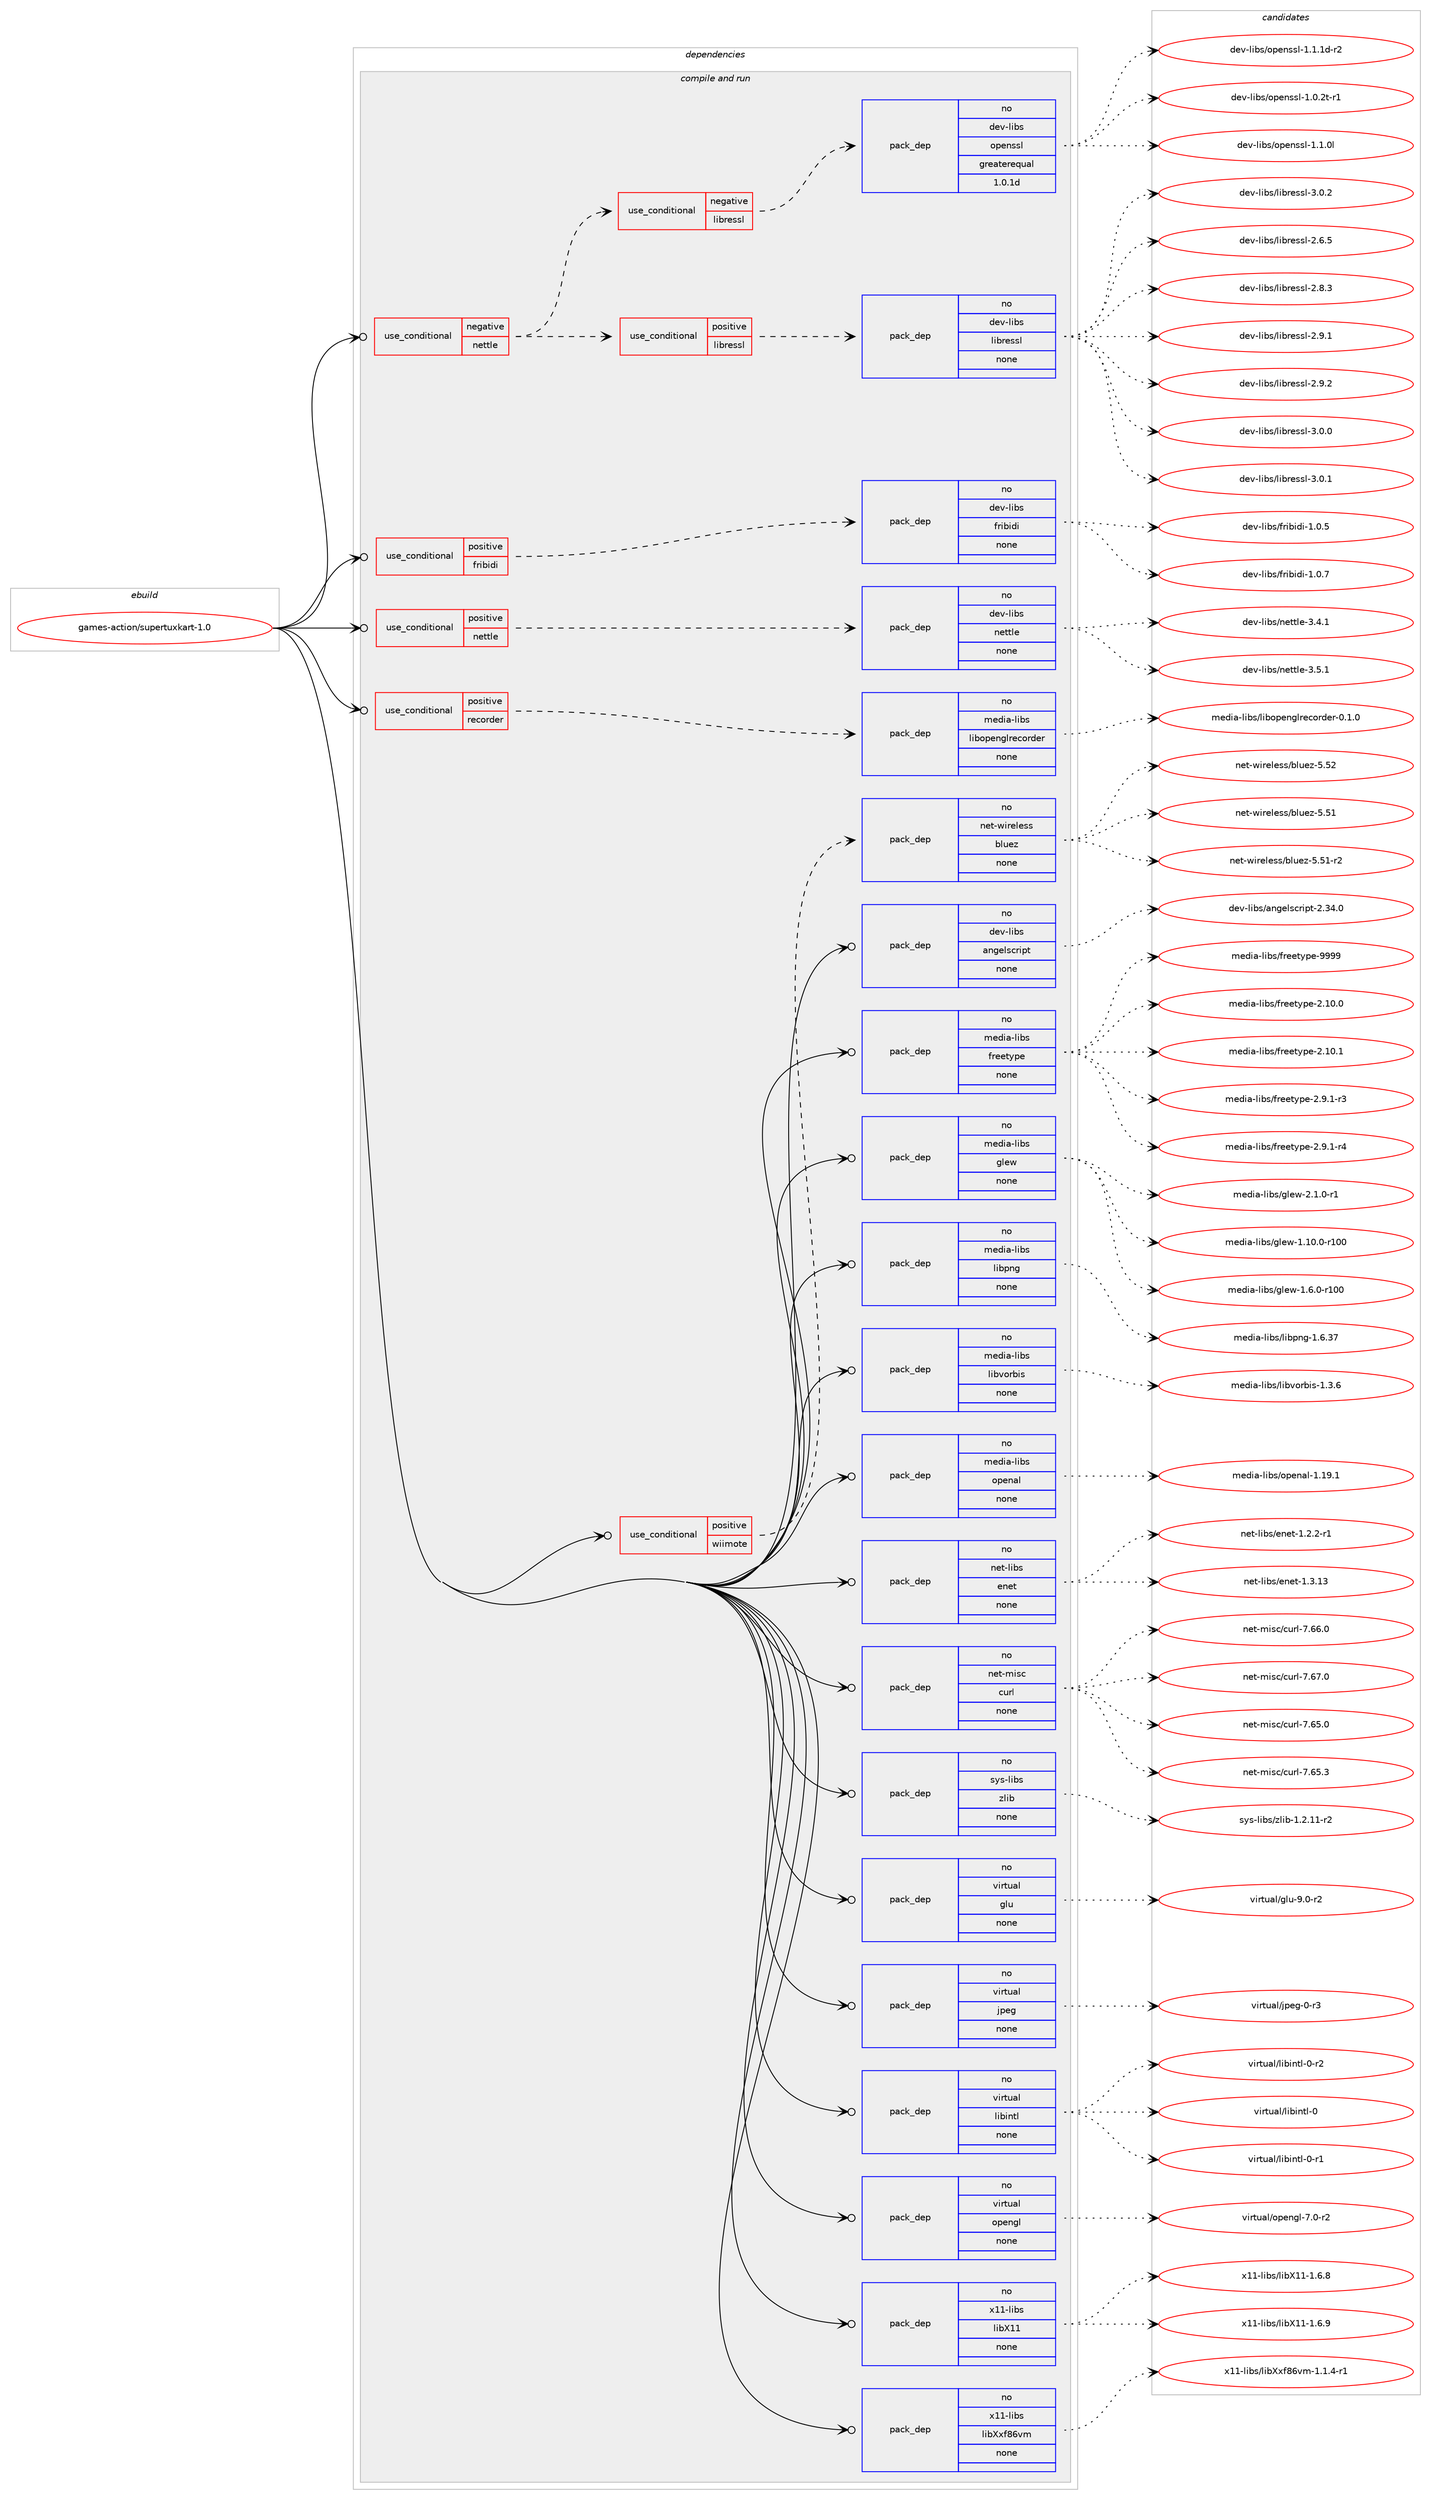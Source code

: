 digraph prolog {

# *************
# Graph options
# *************

newrank=true;
concentrate=true;
compound=true;
graph [rankdir=LR,fontname=Helvetica,fontsize=10,ranksep=1.5];#, ranksep=2.5, nodesep=0.2];
edge  [arrowhead=vee];
node  [fontname=Helvetica,fontsize=10];

# **********
# The ebuild
# **********

subgraph cluster_leftcol {
color=gray;
rank=same;
label=<<i>ebuild</i>>;
id [label="games-action/supertuxkart-1.0", color=red, width=4, href="../games-action/supertuxkart-1.0.svg"];
}

# ****************
# The dependencies
# ****************

subgraph cluster_midcol {
color=gray;
label=<<i>dependencies</i>>;
subgraph cluster_compile {
fillcolor="#eeeeee";
style=filled;
label=<<i>compile</i>>;
}
subgraph cluster_compileandrun {
fillcolor="#eeeeee";
style=filled;
label=<<i>compile and run</i>>;
subgraph cond184156 {
dependency736187 [label=<<TABLE BORDER="0" CELLBORDER="1" CELLSPACING="0" CELLPADDING="4"><TR><TD ROWSPAN="3" CELLPADDING="10">use_conditional</TD></TR><TR><TD>negative</TD></TR><TR><TD>nettle</TD></TR></TABLE>>, shape=none, color=red];
subgraph cond184157 {
dependency736188 [label=<<TABLE BORDER="0" CELLBORDER="1" CELLSPACING="0" CELLPADDING="4"><TR><TD ROWSPAN="3" CELLPADDING="10">use_conditional</TD></TR><TR><TD>positive</TD></TR><TR><TD>libressl</TD></TR></TABLE>>, shape=none, color=red];
subgraph pack539773 {
dependency736189 [label=<<TABLE BORDER="0" CELLBORDER="1" CELLSPACING="0" CELLPADDING="4" WIDTH="220"><TR><TD ROWSPAN="6" CELLPADDING="30">pack_dep</TD></TR><TR><TD WIDTH="110">no</TD></TR><TR><TD>dev-libs</TD></TR><TR><TD>libressl</TD></TR><TR><TD>none</TD></TR><TR><TD></TD></TR></TABLE>>, shape=none, color=blue];
}
dependency736188:e -> dependency736189:w [weight=20,style="dashed",arrowhead="vee"];
}
dependency736187:e -> dependency736188:w [weight=20,style="dashed",arrowhead="vee"];
subgraph cond184158 {
dependency736190 [label=<<TABLE BORDER="0" CELLBORDER="1" CELLSPACING="0" CELLPADDING="4"><TR><TD ROWSPAN="3" CELLPADDING="10">use_conditional</TD></TR><TR><TD>negative</TD></TR><TR><TD>libressl</TD></TR></TABLE>>, shape=none, color=red];
subgraph pack539774 {
dependency736191 [label=<<TABLE BORDER="0" CELLBORDER="1" CELLSPACING="0" CELLPADDING="4" WIDTH="220"><TR><TD ROWSPAN="6" CELLPADDING="30">pack_dep</TD></TR><TR><TD WIDTH="110">no</TD></TR><TR><TD>dev-libs</TD></TR><TR><TD>openssl</TD></TR><TR><TD>greaterequal</TD></TR><TR><TD>1.0.1d</TD></TR></TABLE>>, shape=none, color=blue];
}
dependency736190:e -> dependency736191:w [weight=20,style="dashed",arrowhead="vee"];
}
dependency736187:e -> dependency736190:w [weight=20,style="dashed",arrowhead="vee"];
}
id:e -> dependency736187:w [weight=20,style="solid",arrowhead="odotvee"];
subgraph cond184159 {
dependency736192 [label=<<TABLE BORDER="0" CELLBORDER="1" CELLSPACING="0" CELLPADDING="4"><TR><TD ROWSPAN="3" CELLPADDING="10">use_conditional</TD></TR><TR><TD>positive</TD></TR><TR><TD>fribidi</TD></TR></TABLE>>, shape=none, color=red];
subgraph pack539775 {
dependency736193 [label=<<TABLE BORDER="0" CELLBORDER="1" CELLSPACING="0" CELLPADDING="4" WIDTH="220"><TR><TD ROWSPAN="6" CELLPADDING="30">pack_dep</TD></TR><TR><TD WIDTH="110">no</TD></TR><TR><TD>dev-libs</TD></TR><TR><TD>fribidi</TD></TR><TR><TD>none</TD></TR><TR><TD></TD></TR></TABLE>>, shape=none, color=blue];
}
dependency736192:e -> dependency736193:w [weight=20,style="dashed",arrowhead="vee"];
}
id:e -> dependency736192:w [weight=20,style="solid",arrowhead="odotvee"];
subgraph cond184160 {
dependency736194 [label=<<TABLE BORDER="0" CELLBORDER="1" CELLSPACING="0" CELLPADDING="4"><TR><TD ROWSPAN="3" CELLPADDING="10">use_conditional</TD></TR><TR><TD>positive</TD></TR><TR><TD>nettle</TD></TR></TABLE>>, shape=none, color=red];
subgraph pack539776 {
dependency736195 [label=<<TABLE BORDER="0" CELLBORDER="1" CELLSPACING="0" CELLPADDING="4" WIDTH="220"><TR><TD ROWSPAN="6" CELLPADDING="30">pack_dep</TD></TR><TR><TD WIDTH="110">no</TD></TR><TR><TD>dev-libs</TD></TR><TR><TD>nettle</TD></TR><TR><TD>none</TD></TR><TR><TD></TD></TR></TABLE>>, shape=none, color=blue];
}
dependency736194:e -> dependency736195:w [weight=20,style="dashed",arrowhead="vee"];
}
id:e -> dependency736194:w [weight=20,style="solid",arrowhead="odotvee"];
subgraph cond184161 {
dependency736196 [label=<<TABLE BORDER="0" CELLBORDER="1" CELLSPACING="0" CELLPADDING="4"><TR><TD ROWSPAN="3" CELLPADDING="10">use_conditional</TD></TR><TR><TD>positive</TD></TR><TR><TD>recorder</TD></TR></TABLE>>, shape=none, color=red];
subgraph pack539777 {
dependency736197 [label=<<TABLE BORDER="0" CELLBORDER="1" CELLSPACING="0" CELLPADDING="4" WIDTH="220"><TR><TD ROWSPAN="6" CELLPADDING="30">pack_dep</TD></TR><TR><TD WIDTH="110">no</TD></TR><TR><TD>media-libs</TD></TR><TR><TD>libopenglrecorder</TD></TR><TR><TD>none</TD></TR><TR><TD></TD></TR></TABLE>>, shape=none, color=blue];
}
dependency736196:e -> dependency736197:w [weight=20,style="dashed",arrowhead="vee"];
}
id:e -> dependency736196:w [weight=20,style="solid",arrowhead="odotvee"];
subgraph cond184162 {
dependency736198 [label=<<TABLE BORDER="0" CELLBORDER="1" CELLSPACING="0" CELLPADDING="4"><TR><TD ROWSPAN="3" CELLPADDING="10">use_conditional</TD></TR><TR><TD>positive</TD></TR><TR><TD>wiimote</TD></TR></TABLE>>, shape=none, color=red];
subgraph pack539778 {
dependency736199 [label=<<TABLE BORDER="0" CELLBORDER="1" CELLSPACING="0" CELLPADDING="4" WIDTH="220"><TR><TD ROWSPAN="6" CELLPADDING="30">pack_dep</TD></TR><TR><TD WIDTH="110">no</TD></TR><TR><TD>net-wireless</TD></TR><TR><TD>bluez</TD></TR><TR><TD>none</TD></TR><TR><TD></TD></TR></TABLE>>, shape=none, color=blue];
}
dependency736198:e -> dependency736199:w [weight=20,style="dashed",arrowhead="vee"];
}
id:e -> dependency736198:w [weight=20,style="solid",arrowhead="odotvee"];
subgraph pack539779 {
dependency736200 [label=<<TABLE BORDER="0" CELLBORDER="1" CELLSPACING="0" CELLPADDING="4" WIDTH="220"><TR><TD ROWSPAN="6" CELLPADDING="30">pack_dep</TD></TR><TR><TD WIDTH="110">no</TD></TR><TR><TD>dev-libs</TD></TR><TR><TD>angelscript</TD></TR><TR><TD>none</TD></TR><TR><TD></TD></TR></TABLE>>, shape=none, color=blue];
}
id:e -> dependency736200:w [weight=20,style="solid",arrowhead="odotvee"];
subgraph pack539780 {
dependency736201 [label=<<TABLE BORDER="0" CELLBORDER="1" CELLSPACING="0" CELLPADDING="4" WIDTH="220"><TR><TD ROWSPAN="6" CELLPADDING="30">pack_dep</TD></TR><TR><TD WIDTH="110">no</TD></TR><TR><TD>media-libs</TD></TR><TR><TD>freetype</TD></TR><TR><TD>none</TD></TR><TR><TD></TD></TR></TABLE>>, shape=none, color=blue];
}
id:e -> dependency736201:w [weight=20,style="solid",arrowhead="odotvee"];
subgraph pack539781 {
dependency736202 [label=<<TABLE BORDER="0" CELLBORDER="1" CELLSPACING="0" CELLPADDING="4" WIDTH="220"><TR><TD ROWSPAN="6" CELLPADDING="30">pack_dep</TD></TR><TR><TD WIDTH="110">no</TD></TR><TR><TD>media-libs</TD></TR><TR><TD>glew</TD></TR><TR><TD>none</TD></TR><TR><TD></TD></TR></TABLE>>, shape=none, color=blue];
}
id:e -> dependency736202:w [weight=20,style="solid",arrowhead="odotvee"];
subgraph pack539782 {
dependency736203 [label=<<TABLE BORDER="0" CELLBORDER="1" CELLSPACING="0" CELLPADDING="4" WIDTH="220"><TR><TD ROWSPAN="6" CELLPADDING="30">pack_dep</TD></TR><TR><TD WIDTH="110">no</TD></TR><TR><TD>media-libs</TD></TR><TR><TD>libpng</TD></TR><TR><TD>none</TD></TR><TR><TD></TD></TR></TABLE>>, shape=none, color=blue];
}
id:e -> dependency736203:w [weight=20,style="solid",arrowhead="odotvee"];
subgraph pack539783 {
dependency736204 [label=<<TABLE BORDER="0" CELLBORDER="1" CELLSPACING="0" CELLPADDING="4" WIDTH="220"><TR><TD ROWSPAN="6" CELLPADDING="30">pack_dep</TD></TR><TR><TD WIDTH="110">no</TD></TR><TR><TD>media-libs</TD></TR><TR><TD>libvorbis</TD></TR><TR><TD>none</TD></TR><TR><TD></TD></TR></TABLE>>, shape=none, color=blue];
}
id:e -> dependency736204:w [weight=20,style="solid",arrowhead="odotvee"];
subgraph pack539784 {
dependency736205 [label=<<TABLE BORDER="0" CELLBORDER="1" CELLSPACING="0" CELLPADDING="4" WIDTH="220"><TR><TD ROWSPAN="6" CELLPADDING="30">pack_dep</TD></TR><TR><TD WIDTH="110">no</TD></TR><TR><TD>media-libs</TD></TR><TR><TD>openal</TD></TR><TR><TD>none</TD></TR><TR><TD></TD></TR></TABLE>>, shape=none, color=blue];
}
id:e -> dependency736205:w [weight=20,style="solid",arrowhead="odotvee"];
subgraph pack539785 {
dependency736206 [label=<<TABLE BORDER="0" CELLBORDER="1" CELLSPACING="0" CELLPADDING="4" WIDTH="220"><TR><TD ROWSPAN="6" CELLPADDING="30">pack_dep</TD></TR><TR><TD WIDTH="110">no</TD></TR><TR><TD>net-libs</TD></TR><TR><TD>enet</TD></TR><TR><TD>none</TD></TR><TR><TD></TD></TR></TABLE>>, shape=none, color=blue];
}
id:e -> dependency736206:w [weight=20,style="solid",arrowhead="odotvee"];
subgraph pack539786 {
dependency736207 [label=<<TABLE BORDER="0" CELLBORDER="1" CELLSPACING="0" CELLPADDING="4" WIDTH="220"><TR><TD ROWSPAN="6" CELLPADDING="30">pack_dep</TD></TR><TR><TD WIDTH="110">no</TD></TR><TR><TD>net-misc</TD></TR><TR><TD>curl</TD></TR><TR><TD>none</TD></TR><TR><TD></TD></TR></TABLE>>, shape=none, color=blue];
}
id:e -> dependency736207:w [weight=20,style="solid",arrowhead="odotvee"];
subgraph pack539787 {
dependency736208 [label=<<TABLE BORDER="0" CELLBORDER="1" CELLSPACING="0" CELLPADDING="4" WIDTH="220"><TR><TD ROWSPAN="6" CELLPADDING="30">pack_dep</TD></TR><TR><TD WIDTH="110">no</TD></TR><TR><TD>sys-libs</TD></TR><TR><TD>zlib</TD></TR><TR><TD>none</TD></TR><TR><TD></TD></TR></TABLE>>, shape=none, color=blue];
}
id:e -> dependency736208:w [weight=20,style="solid",arrowhead="odotvee"];
subgraph pack539788 {
dependency736209 [label=<<TABLE BORDER="0" CELLBORDER="1" CELLSPACING="0" CELLPADDING="4" WIDTH="220"><TR><TD ROWSPAN="6" CELLPADDING="30">pack_dep</TD></TR><TR><TD WIDTH="110">no</TD></TR><TR><TD>virtual</TD></TR><TR><TD>glu</TD></TR><TR><TD>none</TD></TR><TR><TD></TD></TR></TABLE>>, shape=none, color=blue];
}
id:e -> dependency736209:w [weight=20,style="solid",arrowhead="odotvee"];
subgraph pack539789 {
dependency736210 [label=<<TABLE BORDER="0" CELLBORDER="1" CELLSPACING="0" CELLPADDING="4" WIDTH="220"><TR><TD ROWSPAN="6" CELLPADDING="30">pack_dep</TD></TR><TR><TD WIDTH="110">no</TD></TR><TR><TD>virtual</TD></TR><TR><TD>jpeg</TD></TR><TR><TD>none</TD></TR><TR><TD></TD></TR></TABLE>>, shape=none, color=blue];
}
id:e -> dependency736210:w [weight=20,style="solid",arrowhead="odotvee"];
subgraph pack539790 {
dependency736211 [label=<<TABLE BORDER="0" CELLBORDER="1" CELLSPACING="0" CELLPADDING="4" WIDTH="220"><TR><TD ROWSPAN="6" CELLPADDING="30">pack_dep</TD></TR><TR><TD WIDTH="110">no</TD></TR><TR><TD>virtual</TD></TR><TR><TD>libintl</TD></TR><TR><TD>none</TD></TR><TR><TD></TD></TR></TABLE>>, shape=none, color=blue];
}
id:e -> dependency736211:w [weight=20,style="solid",arrowhead="odotvee"];
subgraph pack539791 {
dependency736212 [label=<<TABLE BORDER="0" CELLBORDER="1" CELLSPACING="0" CELLPADDING="4" WIDTH="220"><TR><TD ROWSPAN="6" CELLPADDING="30">pack_dep</TD></TR><TR><TD WIDTH="110">no</TD></TR><TR><TD>virtual</TD></TR><TR><TD>opengl</TD></TR><TR><TD>none</TD></TR><TR><TD></TD></TR></TABLE>>, shape=none, color=blue];
}
id:e -> dependency736212:w [weight=20,style="solid",arrowhead="odotvee"];
subgraph pack539792 {
dependency736213 [label=<<TABLE BORDER="0" CELLBORDER="1" CELLSPACING="0" CELLPADDING="4" WIDTH="220"><TR><TD ROWSPAN="6" CELLPADDING="30">pack_dep</TD></TR><TR><TD WIDTH="110">no</TD></TR><TR><TD>x11-libs</TD></TR><TR><TD>libX11</TD></TR><TR><TD>none</TD></TR><TR><TD></TD></TR></TABLE>>, shape=none, color=blue];
}
id:e -> dependency736213:w [weight=20,style="solid",arrowhead="odotvee"];
subgraph pack539793 {
dependency736214 [label=<<TABLE BORDER="0" CELLBORDER="1" CELLSPACING="0" CELLPADDING="4" WIDTH="220"><TR><TD ROWSPAN="6" CELLPADDING="30">pack_dep</TD></TR><TR><TD WIDTH="110">no</TD></TR><TR><TD>x11-libs</TD></TR><TR><TD>libXxf86vm</TD></TR><TR><TD>none</TD></TR><TR><TD></TD></TR></TABLE>>, shape=none, color=blue];
}
id:e -> dependency736214:w [weight=20,style="solid",arrowhead="odotvee"];
}
subgraph cluster_run {
fillcolor="#eeeeee";
style=filled;
label=<<i>run</i>>;
}
}

# **************
# The candidates
# **************

subgraph cluster_choices {
rank=same;
color=gray;
label=<<i>candidates</i>>;

subgraph choice539773 {
color=black;
nodesep=1;
choice10010111845108105981154710810598114101115115108455046544653 [label="dev-libs/libressl-2.6.5", color=red, width=4,href="../dev-libs/libressl-2.6.5.svg"];
choice10010111845108105981154710810598114101115115108455046564651 [label="dev-libs/libressl-2.8.3", color=red, width=4,href="../dev-libs/libressl-2.8.3.svg"];
choice10010111845108105981154710810598114101115115108455046574649 [label="dev-libs/libressl-2.9.1", color=red, width=4,href="../dev-libs/libressl-2.9.1.svg"];
choice10010111845108105981154710810598114101115115108455046574650 [label="dev-libs/libressl-2.9.2", color=red, width=4,href="../dev-libs/libressl-2.9.2.svg"];
choice10010111845108105981154710810598114101115115108455146484648 [label="dev-libs/libressl-3.0.0", color=red, width=4,href="../dev-libs/libressl-3.0.0.svg"];
choice10010111845108105981154710810598114101115115108455146484649 [label="dev-libs/libressl-3.0.1", color=red, width=4,href="../dev-libs/libressl-3.0.1.svg"];
choice10010111845108105981154710810598114101115115108455146484650 [label="dev-libs/libressl-3.0.2", color=red, width=4,href="../dev-libs/libressl-3.0.2.svg"];
dependency736189:e -> choice10010111845108105981154710810598114101115115108455046544653:w [style=dotted,weight="100"];
dependency736189:e -> choice10010111845108105981154710810598114101115115108455046564651:w [style=dotted,weight="100"];
dependency736189:e -> choice10010111845108105981154710810598114101115115108455046574649:w [style=dotted,weight="100"];
dependency736189:e -> choice10010111845108105981154710810598114101115115108455046574650:w [style=dotted,weight="100"];
dependency736189:e -> choice10010111845108105981154710810598114101115115108455146484648:w [style=dotted,weight="100"];
dependency736189:e -> choice10010111845108105981154710810598114101115115108455146484649:w [style=dotted,weight="100"];
dependency736189:e -> choice10010111845108105981154710810598114101115115108455146484650:w [style=dotted,weight="100"];
}
subgraph choice539774 {
color=black;
nodesep=1;
choice1001011184510810598115471111121011101151151084549464846501164511449 [label="dev-libs/openssl-1.0.2t-r1", color=red, width=4,href="../dev-libs/openssl-1.0.2t-r1.svg"];
choice100101118451081059811547111112101110115115108454946494648108 [label="dev-libs/openssl-1.1.0l", color=red, width=4,href="../dev-libs/openssl-1.1.0l.svg"];
choice1001011184510810598115471111121011101151151084549464946491004511450 [label="dev-libs/openssl-1.1.1d-r2", color=red, width=4,href="../dev-libs/openssl-1.1.1d-r2.svg"];
dependency736191:e -> choice1001011184510810598115471111121011101151151084549464846501164511449:w [style=dotted,weight="100"];
dependency736191:e -> choice100101118451081059811547111112101110115115108454946494648108:w [style=dotted,weight="100"];
dependency736191:e -> choice1001011184510810598115471111121011101151151084549464946491004511450:w [style=dotted,weight="100"];
}
subgraph choice539775 {
color=black;
nodesep=1;
choice10010111845108105981154710211410598105100105454946484653 [label="dev-libs/fribidi-1.0.5", color=red, width=4,href="../dev-libs/fribidi-1.0.5.svg"];
choice10010111845108105981154710211410598105100105454946484655 [label="dev-libs/fribidi-1.0.7", color=red, width=4,href="../dev-libs/fribidi-1.0.7.svg"];
dependency736193:e -> choice10010111845108105981154710211410598105100105454946484653:w [style=dotted,weight="100"];
dependency736193:e -> choice10010111845108105981154710211410598105100105454946484655:w [style=dotted,weight="100"];
}
subgraph choice539776 {
color=black;
nodesep=1;
choice100101118451081059811547110101116116108101455146524649 [label="dev-libs/nettle-3.4.1", color=red, width=4,href="../dev-libs/nettle-3.4.1.svg"];
choice100101118451081059811547110101116116108101455146534649 [label="dev-libs/nettle-3.5.1", color=red, width=4,href="../dev-libs/nettle-3.5.1.svg"];
dependency736195:e -> choice100101118451081059811547110101116116108101455146524649:w [style=dotted,weight="100"];
dependency736195:e -> choice100101118451081059811547110101116116108101455146534649:w [style=dotted,weight="100"];
}
subgraph choice539777 {
color=black;
nodesep=1;
choice109101100105974510810598115471081059811111210111010310811410199111114100101114454846494648 [label="media-libs/libopenglrecorder-0.1.0", color=red, width=4,href="../media-libs/libopenglrecorder-0.1.0.svg"];
dependency736197:e -> choice109101100105974510810598115471081059811111210111010310811410199111114100101114454846494648:w [style=dotted,weight="100"];
}
subgraph choice539778 {
color=black;
nodesep=1;
choice1101011164511910511410110810111511547981081171011224553465349 [label="net-wireless/bluez-5.51", color=red, width=4,href="../net-wireless/bluez-5.51.svg"];
choice11010111645119105114101108101115115479810811710112245534653494511450 [label="net-wireless/bluez-5.51-r2", color=red, width=4,href="../net-wireless/bluez-5.51-r2.svg"];
choice1101011164511910511410110810111511547981081171011224553465350 [label="net-wireless/bluez-5.52", color=red, width=4,href="../net-wireless/bluez-5.52.svg"];
dependency736199:e -> choice1101011164511910511410110810111511547981081171011224553465349:w [style=dotted,weight="100"];
dependency736199:e -> choice11010111645119105114101108101115115479810811710112245534653494511450:w [style=dotted,weight="100"];
dependency736199:e -> choice1101011164511910511410110810111511547981081171011224553465350:w [style=dotted,weight="100"];
}
subgraph choice539779 {
color=black;
nodesep=1;
choice100101118451081059811547971101031011081159911410511211645504651524648 [label="dev-libs/angelscript-2.34.0", color=red, width=4,href="../dev-libs/angelscript-2.34.0.svg"];
dependency736200:e -> choice100101118451081059811547971101031011081159911410511211645504651524648:w [style=dotted,weight="100"];
}
subgraph choice539780 {
color=black;
nodesep=1;
choice1091011001059745108105981154710211410110111612111210145504649484648 [label="media-libs/freetype-2.10.0", color=red, width=4,href="../media-libs/freetype-2.10.0.svg"];
choice1091011001059745108105981154710211410110111612111210145504649484649 [label="media-libs/freetype-2.10.1", color=red, width=4,href="../media-libs/freetype-2.10.1.svg"];
choice109101100105974510810598115471021141011011161211121014550465746494511451 [label="media-libs/freetype-2.9.1-r3", color=red, width=4,href="../media-libs/freetype-2.9.1-r3.svg"];
choice109101100105974510810598115471021141011011161211121014550465746494511452 [label="media-libs/freetype-2.9.1-r4", color=red, width=4,href="../media-libs/freetype-2.9.1-r4.svg"];
choice109101100105974510810598115471021141011011161211121014557575757 [label="media-libs/freetype-9999", color=red, width=4,href="../media-libs/freetype-9999.svg"];
dependency736201:e -> choice1091011001059745108105981154710211410110111612111210145504649484648:w [style=dotted,weight="100"];
dependency736201:e -> choice1091011001059745108105981154710211410110111612111210145504649484649:w [style=dotted,weight="100"];
dependency736201:e -> choice109101100105974510810598115471021141011011161211121014550465746494511451:w [style=dotted,weight="100"];
dependency736201:e -> choice109101100105974510810598115471021141011011161211121014550465746494511452:w [style=dotted,weight="100"];
dependency736201:e -> choice109101100105974510810598115471021141011011161211121014557575757:w [style=dotted,weight="100"];
}
subgraph choice539781 {
color=black;
nodesep=1;
choice109101100105974510810598115471031081011194549464948464845114494848 [label="media-libs/glew-1.10.0-r100", color=red, width=4,href="../media-libs/glew-1.10.0-r100.svg"];
choice1091011001059745108105981154710310810111945494654464845114494848 [label="media-libs/glew-1.6.0-r100", color=red, width=4,href="../media-libs/glew-1.6.0-r100.svg"];
choice109101100105974510810598115471031081011194550464946484511449 [label="media-libs/glew-2.1.0-r1", color=red, width=4,href="../media-libs/glew-2.1.0-r1.svg"];
dependency736202:e -> choice109101100105974510810598115471031081011194549464948464845114494848:w [style=dotted,weight="100"];
dependency736202:e -> choice1091011001059745108105981154710310810111945494654464845114494848:w [style=dotted,weight="100"];
dependency736202:e -> choice109101100105974510810598115471031081011194550464946484511449:w [style=dotted,weight="100"];
}
subgraph choice539782 {
color=black;
nodesep=1;
choice109101100105974510810598115471081059811211010345494654465155 [label="media-libs/libpng-1.6.37", color=red, width=4,href="../media-libs/libpng-1.6.37.svg"];
dependency736203:e -> choice109101100105974510810598115471081059811211010345494654465155:w [style=dotted,weight="100"];
}
subgraph choice539783 {
color=black;
nodesep=1;
choice109101100105974510810598115471081059811811111498105115454946514654 [label="media-libs/libvorbis-1.3.6", color=red, width=4,href="../media-libs/libvorbis-1.3.6.svg"];
dependency736204:e -> choice109101100105974510810598115471081059811811111498105115454946514654:w [style=dotted,weight="100"];
}
subgraph choice539784 {
color=black;
nodesep=1;
choice109101100105974510810598115471111121011109710845494649574649 [label="media-libs/openal-1.19.1", color=red, width=4,href="../media-libs/openal-1.19.1.svg"];
dependency736205:e -> choice109101100105974510810598115471111121011109710845494649574649:w [style=dotted,weight="100"];
}
subgraph choice539785 {
color=black;
nodesep=1;
choice1101011164510810598115471011101011164549465046504511449 [label="net-libs/enet-1.2.2-r1", color=red, width=4,href="../net-libs/enet-1.2.2-r1.svg"];
choice11010111645108105981154710111010111645494651464951 [label="net-libs/enet-1.3.13", color=red, width=4,href="../net-libs/enet-1.3.13.svg"];
dependency736206:e -> choice1101011164510810598115471011101011164549465046504511449:w [style=dotted,weight="100"];
dependency736206:e -> choice11010111645108105981154710111010111645494651464951:w [style=dotted,weight="100"];
}
subgraph choice539786 {
color=black;
nodesep=1;
choice1101011164510910511599479911711410845554654534648 [label="net-misc/curl-7.65.0", color=red, width=4,href="../net-misc/curl-7.65.0.svg"];
choice1101011164510910511599479911711410845554654534651 [label="net-misc/curl-7.65.3", color=red, width=4,href="../net-misc/curl-7.65.3.svg"];
choice1101011164510910511599479911711410845554654544648 [label="net-misc/curl-7.66.0", color=red, width=4,href="../net-misc/curl-7.66.0.svg"];
choice1101011164510910511599479911711410845554654554648 [label="net-misc/curl-7.67.0", color=red, width=4,href="../net-misc/curl-7.67.0.svg"];
dependency736207:e -> choice1101011164510910511599479911711410845554654534648:w [style=dotted,weight="100"];
dependency736207:e -> choice1101011164510910511599479911711410845554654534651:w [style=dotted,weight="100"];
dependency736207:e -> choice1101011164510910511599479911711410845554654544648:w [style=dotted,weight="100"];
dependency736207:e -> choice1101011164510910511599479911711410845554654554648:w [style=dotted,weight="100"];
}
subgraph choice539787 {
color=black;
nodesep=1;
choice11512111545108105981154712210810598454946504649494511450 [label="sys-libs/zlib-1.2.11-r2", color=red, width=4,href="../sys-libs/zlib-1.2.11-r2.svg"];
dependency736208:e -> choice11512111545108105981154712210810598454946504649494511450:w [style=dotted,weight="100"];
}
subgraph choice539788 {
color=black;
nodesep=1;
choice1181051141161179710847103108117455746484511450 [label="virtual/glu-9.0-r2", color=red, width=4,href="../virtual/glu-9.0-r2.svg"];
dependency736209:e -> choice1181051141161179710847103108117455746484511450:w [style=dotted,weight="100"];
}
subgraph choice539789 {
color=black;
nodesep=1;
choice118105114116117971084710611210110345484511451 [label="virtual/jpeg-0-r3", color=red, width=4,href="../virtual/jpeg-0-r3.svg"];
dependency736210:e -> choice118105114116117971084710611210110345484511451:w [style=dotted,weight="100"];
}
subgraph choice539790 {
color=black;
nodesep=1;
choice1181051141161179710847108105981051101161084548 [label="virtual/libintl-0", color=red, width=4,href="../virtual/libintl-0.svg"];
choice11810511411611797108471081059810511011610845484511449 [label="virtual/libintl-0-r1", color=red, width=4,href="../virtual/libintl-0-r1.svg"];
choice11810511411611797108471081059810511011610845484511450 [label="virtual/libintl-0-r2", color=red, width=4,href="../virtual/libintl-0-r2.svg"];
dependency736211:e -> choice1181051141161179710847108105981051101161084548:w [style=dotted,weight="100"];
dependency736211:e -> choice11810511411611797108471081059810511011610845484511449:w [style=dotted,weight="100"];
dependency736211:e -> choice11810511411611797108471081059810511011610845484511450:w [style=dotted,weight="100"];
}
subgraph choice539791 {
color=black;
nodesep=1;
choice1181051141161179710847111112101110103108455546484511450 [label="virtual/opengl-7.0-r2", color=red, width=4,href="../virtual/opengl-7.0-r2.svg"];
dependency736212:e -> choice1181051141161179710847111112101110103108455546484511450:w [style=dotted,weight="100"];
}
subgraph choice539792 {
color=black;
nodesep=1;
choice120494945108105981154710810598884949454946544656 [label="x11-libs/libX11-1.6.8", color=red, width=4,href="../x11-libs/libX11-1.6.8.svg"];
choice120494945108105981154710810598884949454946544657 [label="x11-libs/libX11-1.6.9", color=red, width=4,href="../x11-libs/libX11-1.6.9.svg"];
dependency736213:e -> choice120494945108105981154710810598884949454946544656:w [style=dotted,weight="100"];
dependency736213:e -> choice120494945108105981154710810598884949454946544657:w [style=dotted,weight="100"];
}
subgraph choice539793 {
color=black;
nodesep=1;
choice1204949451081059811547108105988812010256541181094549464946524511449 [label="x11-libs/libXxf86vm-1.1.4-r1", color=red, width=4,href="../x11-libs/libXxf86vm-1.1.4-r1.svg"];
dependency736214:e -> choice1204949451081059811547108105988812010256541181094549464946524511449:w [style=dotted,weight="100"];
}
}

}
